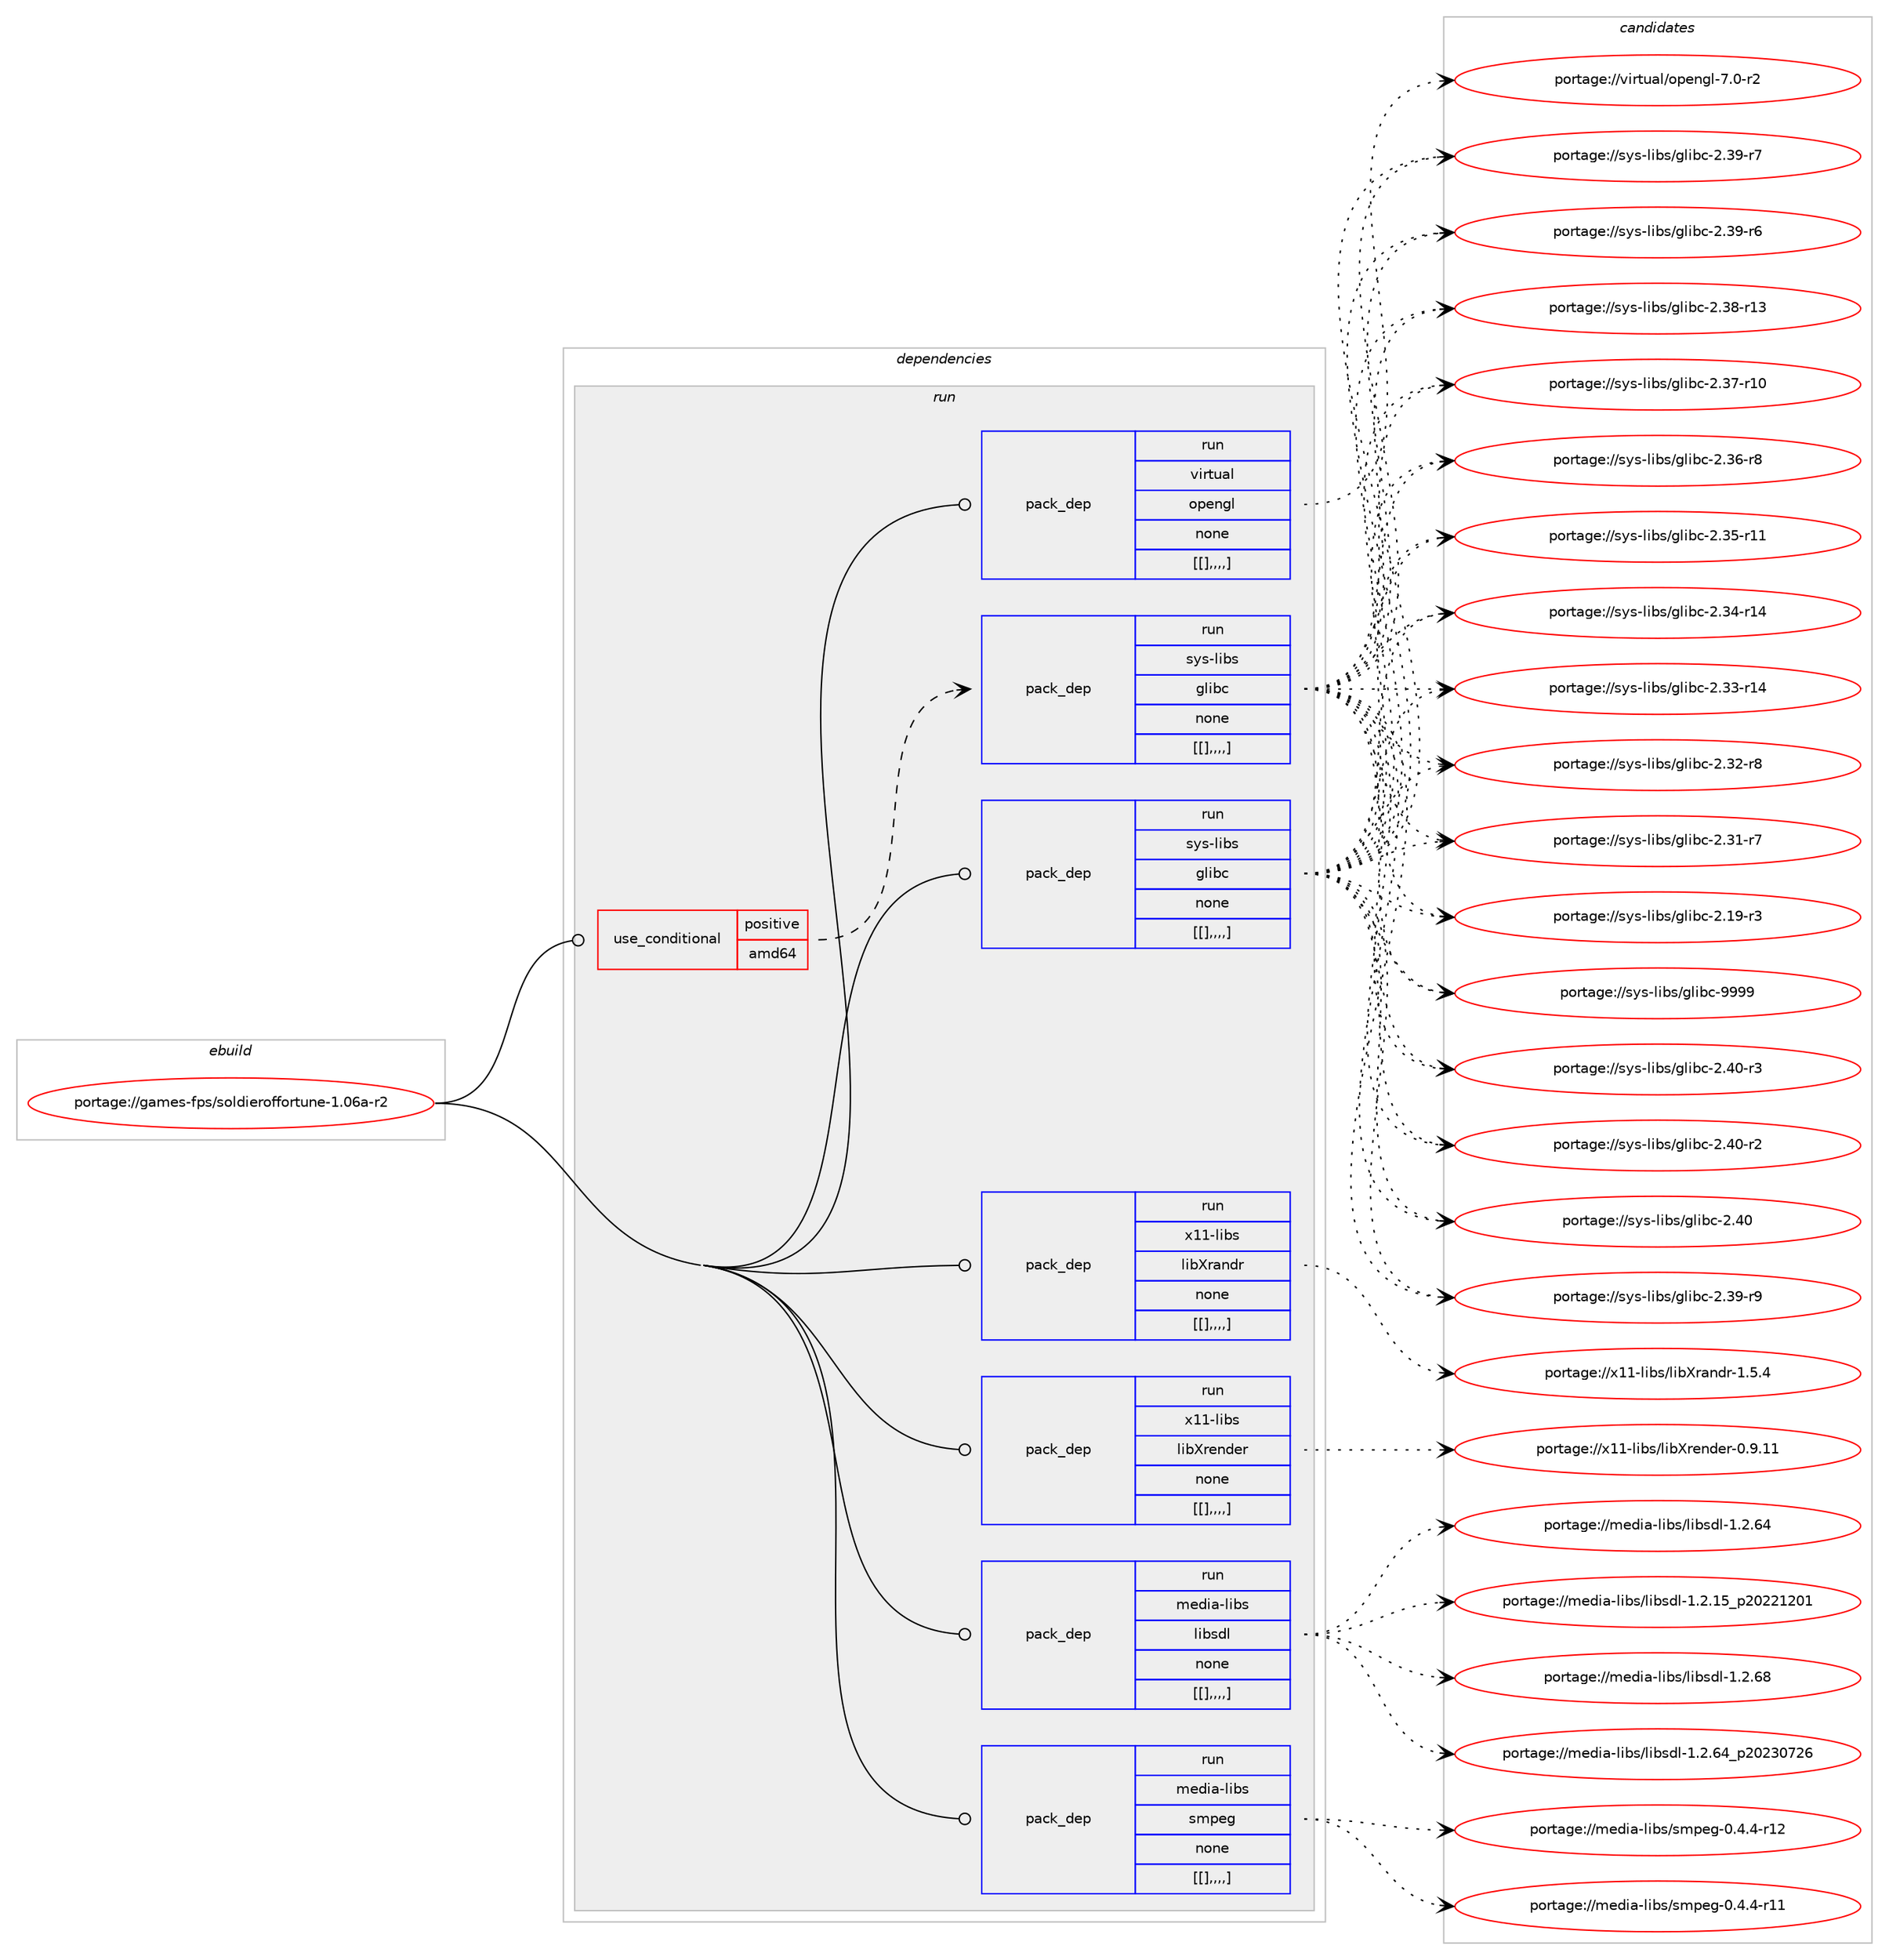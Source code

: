 digraph prolog {

# *************
# Graph options
# *************

newrank=true;
concentrate=true;
compound=true;
graph [rankdir=LR,fontname=Helvetica,fontsize=10,ranksep=1.5];#, ranksep=2.5, nodesep=0.2];
edge  [arrowhead=vee];
node  [fontname=Helvetica,fontsize=10];

# **********
# The ebuild
# **********

subgraph cluster_leftcol {
color=gray;
label=<<i>ebuild</i>>;
id [label="portage://games-fps/soldieroffortune-1.06a-r2", color=red, width=4, href="../games-fps/soldieroffortune-1.06a-r2.svg"];
}

# ****************
# The dependencies
# ****************

subgraph cluster_midcol {
color=gray;
label=<<i>dependencies</i>>;
subgraph cluster_compile {
fillcolor="#eeeeee";
style=filled;
label=<<i>compile</i>>;
}
subgraph cluster_compileandrun {
fillcolor="#eeeeee";
style=filled;
label=<<i>compile and run</i>>;
}
subgraph cluster_run {
fillcolor="#eeeeee";
style=filled;
label=<<i>run</i>>;
subgraph cond65922 {
dependency234257 [label=<<TABLE BORDER="0" CELLBORDER="1" CELLSPACING="0" CELLPADDING="4"><TR><TD ROWSPAN="3" CELLPADDING="10">use_conditional</TD></TR><TR><TD>positive</TD></TR><TR><TD>amd64</TD></TR></TABLE>>, shape=none, color=red];
subgraph pack166841 {
dependency234258 [label=<<TABLE BORDER="0" CELLBORDER="1" CELLSPACING="0" CELLPADDING="4" WIDTH="220"><TR><TD ROWSPAN="6" CELLPADDING="30">pack_dep</TD></TR><TR><TD WIDTH="110">run</TD></TR><TR><TD>sys-libs</TD></TR><TR><TD>glibc</TD></TR><TR><TD>none</TD></TR><TR><TD>[[],,,,]</TD></TR></TABLE>>, shape=none, color=blue];
}
dependency234257:e -> dependency234258:w [weight=20,style="dashed",arrowhead="vee"];
}
id:e -> dependency234257:w [weight=20,style="solid",arrowhead="odot"];
subgraph pack166842 {
dependency234259 [label=<<TABLE BORDER="0" CELLBORDER="1" CELLSPACING="0" CELLPADDING="4" WIDTH="220"><TR><TD ROWSPAN="6" CELLPADDING="30">pack_dep</TD></TR><TR><TD WIDTH="110">run</TD></TR><TR><TD>media-libs</TD></TR><TR><TD>libsdl</TD></TR><TR><TD>none</TD></TR><TR><TD>[[],,,,]</TD></TR></TABLE>>, shape=none, color=blue];
}
id:e -> dependency234259:w [weight=20,style="solid",arrowhead="odot"];
subgraph pack166843 {
dependency234260 [label=<<TABLE BORDER="0" CELLBORDER="1" CELLSPACING="0" CELLPADDING="4" WIDTH="220"><TR><TD ROWSPAN="6" CELLPADDING="30">pack_dep</TD></TR><TR><TD WIDTH="110">run</TD></TR><TR><TD>media-libs</TD></TR><TR><TD>smpeg</TD></TR><TR><TD>none</TD></TR><TR><TD>[[],,,,]</TD></TR></TABLE>>, shape=none, color=blue];
}
id:e -> dependency234260:w [weight=20,style="solid",arrowhead="odot"];
subgraph pack166844 {
dependency234261 [label=<<TABLE BORDER="0" CELLBORDER="1" CELLSPACING="0" CELLPADDING="4" WIDTH="220"><TR><TD ROWSPAN="6" CELLPADDING="30">pack_dep</TD></TR><TR><TD WIDTH="110">run</TD></TR><TR><TD>sys-libs</TD></TR><TR><TD>glibc</TD></TR><TR><TD>none</TD></TR><TR><TD>[[],,,,]</TD></TR></TABLE>>, shape=none, color=blue];
}
id:e -> dependency234261:w [weight=20,style="solid",arrowhead="odot"];
subgraph pack166845 {
dependency234262 [label=<<TABLE BORDER="0" CELLBORDER="1" CELLSPACING="0" CELLPADDING="4" WIDTH="220"><TR><TD ROWSPAN="6" CELLPADDING="30">pack_dep</TD></TR><TR><TD WIDTH="110">run</TD></TR><TR><TD>virtual</TD></TR><TR><TD>opengl</TD></TR><TR><TD>none</TD></TR><TR><TD>[[],,,,]</TD></TR></TABLE>>, shape=none, color=blue];
}
id:e -> dependency234262:w [weight=20,style="solid",arrowhead="odot"];
subgraph pack166846 {
dependency234263 [label=<<TABLE BORDER="0" CELLBORDER="1" CELLSPACING="0" CELLPADDING="4" WIDTH="220"><TR><TD ROWSPAN="6" CELLPADDING="30">pack_dep</TD></TR><TR><TD WIDTH="110">run</TD></TR><TR><TD>x11-libs</TD></TR><TR><TD>libXrandr</TD></TR><TR><TD>none</TD></TR><TR><TD>[[],,,,]</TD></TR></TABLE>>, shape=none, color=blue];
}
id:e -> dependency234263:w [weight=20,style="solid",arrowhead="odot"];
subgraph pack166847 {
dependency234264 [label=<<TABLE BORDER="0" CELLBORDER="1" CELLSPACING="0" CELLPADDING="4" WIDTH="220"><TR><TD ROWSPAN="6" CELLPADDING="30">pack_dep</TD></TR><TR><TD WIDTH="110">run</TD></TR><TR><TD>x11-libs</TD></TR><TR><TD>libXrender</TD></TR><TR><TD>none</TD></TR><TR><TD>[[],,,,]</TD></TR></TABLE>>, shape=none, color=blue];
}
id:e -> dependency234264:w [weight=20,style="solid",arrowhead="odot"];
}
}

# **************
# The candidates
# **************

subgraph cluster_choices {
rank=same;
color=gray;
label=<<i>candidates</i>>;

subgraph choice166841 {
color=black;
nodesep=1;
choice11512111545108105981154710310810598994557575757 [label="portage://sys-libs/glibc-9999", color=red, width=4,href="../sys-libs/glibc-9999.svg"];
choice115121115451081059811547103108105989945504652484511451 [label="portage://sys-libs/glibc-2.40-r3", color=red, width=4,href="../sys-libs/glibc-2.40-r3.svg"];
choice115121115451081059811547103108105989945504652484511450 [label="portage://sys-libs/glibc-2.40-r2", color=red, width=4,href="../sys-libs/glibc-2.40-r2.svg"];
choice11512111545108105981154710310810598994550465248 [label="portage://sys-libs/glibc-2.40", color=red, width=4,href="../sys-libs/glibc-2.40.svg"];
choice115121115451081059811547103108105989945504651574511457 [label="portage://sys-libs/glibc-2.39-r9", color=red, width=4,href="../sys-libs/glibc-2.39-r9.svg"];
choice115121115451081059811547103108105989945504651574511455 [label="portage://sys-libs/glibc-2.39-r7", color=red, width=4,href="../sys-libs/glibc-2.39-r7.svg"];
choice115121115451081059811547103108105989945504651574511454 [label="portage://sys-libs/glibc-2.39-r6", color=red, width=4,href="../sys-libs/glibc-2.39-r6.svg"];
choice11512111545108105981154710310810598994550465156451144951 [label="portage://sys-libs/glibc-2.38-r13", color=red, width=4,href="../sys-libs/glibc-2.38-r13.svg"];
choice11512111545108105981154710310810598994550465155451144948 [label="portage://sys-libs/glibc-2.37-r10", color=red, width=4,href="../sys-libs/glibc-2.37-r10.svg"];
choice115121115451081059811547103108105989945504651544511456 [label="portage://sys-libs/glibc-2.36-r8", color=red, width=4,href="../sys-libs/glibc-2.36-r8.svg"];
choice11512111545108105981154710310810598994550465153451144949 [label="portage://sys-libs/glibc-2.35-r11", color=red, width=4,href="../sys-libs/glibc-2.35-r11.svg"];
choice11512111545108105981154710310810598994550465152451144952 [label="portage://sys-libs/glibc-2.34-r14", color=red, width=4,href="../sys-libs/glibc-2.34-r14.svg"];
choice11512111545108105981154710310810598994550465151451144952 [label="portage://sys-libs/glibc-2.33-r14", color=red, width=4,href="../sys-libs/glibc-2.33-r14.svg"];
choice115121115451081059811547103108105989945504651504511456 [label="portage://sys-libs/glibc-2.32-r8", color=red, width=4,href="../sys-libs/glibc-2.32-r8.svg"];
choice115121115451081059811547103108105989945504651494511455 [label="portage://sys-libs/glibc-2.31-r7", color=red, width=4,href="../sys-libs/glibc-2.31-r7.svg"];
choice115121115451081059811547103108105989945504649574511451 [label="portage://sys-libs/glibc-2.19-r3", color=red, width=4,href="../sys-libs/glibc-2.19-r3.svg"];
dependency234258:e -> choice11512111545108105981154710310810598994557575757:w [style=dotted,weight="100"];
dependency234258:e -> choice115121115451081059811547103108105989945504652484511451:w [style=dotted,weight="100"];
dependency234258:e -> choice115121115451081059811547103108105989945504652484511450:w [style=dotted,weight="100"];
dependency234258:e -> choice11512111545108105981154710310810598994550465248:w [style=dotted,weight="100"];
dependency234258:e -> choice115121115451081059811547103108105989945504651574511457:w [style=dotted,weight="100"];
dependency234258:e -> choice115121115451081059811547103108105989945504651574511455:w [style=dotted,weight="100"];
dependency234258:e -> choice115121115451081059811547103108105989945504651574511454:w [style=dotted,weight="100"];
dependency234258:e -> choice11512111545108105981154710310810598994550465156451144951:w [style=dotted,weight="100"];
dependency234258:e -> choice11512111545108105981154710310810598994550465155451144948:w [style=dotted,weight="100"];
dependency234258:e -> choice115121115451081059811547103108105989945504651544511456:w [style=dotted,weight="100"];
dependency234258:e -> choice11512111545108105981154710310810598994550465153451144949:w [style=dotted,weight="100"];
dependency234258:e -> choice11512111545108105981154710310810598994550465152451144952:w [style=dotted,weight="100"];
dependency234258:e -> choice11512111545108105981154710310810598994550465151451144952:w [style=dotted,weight="100"];
dependency234258:e -> choice115121115451081059811547103108105989945504651504511456:w [style=dotted,weight="100"];
dependency234258:e -> choice115121115451081059811547103108105989945504651494511455:w [style=dotted,weight="100"];
dependency234258:e -> choice115121115451081059811547103108105989945504649574511451:w [style=dotted,weight="100"];
}
subgraph choice166842 {
color=black;
nodesep=1;
choice109101100105974510810598115471081059811510010845494650465456 [label="portage://media-libs/libsdl-1.2.68", color=red, width=4,href="../media-libs/libsdl-1.2.68.svg"];
choice109101100105974510810598115471081059811510010845494650465452951125048505148555054 [label="portage://media-libs/libsdl-1.2.64_p20230726", color=red, width=4,href="../media-libs/libsdl-1.2.64_p20230726.svg"];
choice109101100105974510810598115471081059811510010845494650465452 [label="portage://media-libs/libsdl-1.2.64", color=red, width=4,href="../media-libs/libsdl-1.2.64.svg"];
choice109101100105974510810598115471081059811510010845494650464953951125048505049504849 [label="portage://media-libs/libsdl-1.2.15_p20221201", color=red, width=4,href="../media-libs/libsdl-1.2.15_p20221201.svg"];
dependency234259:e -> choice109101100105974510810598115471081059811510010845494650465456:w [style=dotted,weight="100"];
dependency234259:e -> choice109101100105974510810598115471081059811510010845494650465452951125048505148555054:w [style=dotted,weight="100"];
dependency234259:e -> choice109101100105974510810598115471081059811510010845494650465452:w [style=dotted,weight="100"];
dependency234259:e -> choice109101100105974510810598115471081059811510010845494650464953951125048505049504849:w [style=dotted,weight="100"];
}
subgraph choice166843 {
color=black;
nodesep=1;
choice10910110010597451081059811547115109112101103454846524652451144950 [label="portage://media-libs/smpeg-0.4.4-r12", color=red, width=4,href="../media-libs/smpeg-0.4.4-r12.svg"];
choice10910110010597451081059811547115109112101103454846524652451144949 [label="portage://media-libs/smpeg-0.4.4-r11", color=red, width=4,href="../media-libs/smpeg-0.4.4-r11.svg"];
dependency234260:e -> choice10910110010597451081059811547115109112101103454846524652451144950:w [style=dotted,weight="100"];
dependency234260:e -> choice10910110010597451081059811547115109112101103454846524652451144949:w [style=dotted,weight="100"];
}
subgraph choice166844 {
color=black;
nodesep=1;
choice11512111545108105981154710310810598994557575757 [label="portage://sys-libs/glibc-9999", color=red, width=4,href="../sys-libs/glibc-9999.svg"];
choice115121115451081059811547103108105989945504652484511451 [label="portage://sys-libs/glibc-2.40-r3", color=red, width=4,href="../sys-libs/glibc-2.40-r3.svg"];
choice115121115451081059811547103108105989945504652484511450 [label="portage://sys-libs/glibc-2.40-r2", color=red, width=4,href="../sys-libs/glibc-2.40-r2.svg"];
choice11512111545108105981154710310810598994550465248 [label="portage://sys-libs/glibc-2.40", color=red, width=4,href="../sys-libs/glibc-2.40.svg"];
choice115121115451081059811547103108105989945504651574511457 [label="portage://sys-libs/glibc-2.39-r9", color=red, width=4,href="../sys-libs/glibc-2.39-r9.svg"];
choice115121115451081059811547103108105989945504651574511455 [label="portage://sys-libs/glibc-2.39-r7", color=red, width=4,href="../sys-libs/glibc-2.39-r7.svg"];
choice115121115451081059811547103108105989945504651574511454 [label="portage://sys-libs/glibc-2.39-r6", color=red, width=4,href="../sys-libs/glibc-2.39-r6.svg"];
choice11512111545108105981154710310810598994550465156451144951 [label="portage://sys-libs/glibc-2.38-r13", color=red, width=4,href="../sys-libs/glibc-2.38-r13.svg"];
choice11512111545108105981154710310810598994550465155451144948 [label="portage://sys-libs/glibc-2.37-r10", color=red, width=4,href="../sys-libs/glibc-2.37-r10.svg"];
choice115121115451081059811547103108105989945504651544511456 [label="portage://sys-libs/glibc-2.36-r8", color=red, width=4,href="../sys-libs/glibc-2.36-r8.svg"];
choice11512111545108105981154710310810598994550465153451144949 [label="portage://sys-libs/glibc-2.35-r11", color=red, width=4,href="../sys-libs/glibc-2.35-r11.svg"];
choice11512111545108105981154710310810598994550465152451144952 [label="portage://sys-libs/glibc-2.34-r14", color=red, width=4,href="../sys-libs/glibc-2.34-r14.svg"];
choice11512111545108105981154710310810598994550465151451144952 [label="portage://sys-libs/glibc-2.33-r14", color=red, width=4,href="../sys-libs/glibc-2.33-r14.svg"];
choice115121115451081059811547103108105989945504651504511456 [label="portage://sys-libs/glibc-2.32-r8", color=red, width=4,href="../sys-libs/glibc-2.32-r8.svg"];
choice115121115451081059811547103108105989945504651494511455 [label="portage://sys-libs/glibc-2.31-r7", color=red, width=4,href="../sys-libs/glibc-2.31-r7.svg"];
choice115121115451081059811547103108105989945504649574511451 [label="portage://sys-libs/glibc-2.19-r3", color=red, width=4,href="../sys-libs/glibc-2.19-r3.svg"];
dependency234261:e -> choice11512111545108105981154710310810598994557575757:w [style=dotted,weight="100"];
dependency234261:e -> choice115121115451081059811547103108105989945504652484511451:w [style=dotted,weight="100"];
dependency234261:e -> choice115121115451081059811547103108105989945504652484511450:w [style=dotted,weight="100"];
dependency234261:e -> choice11512111545108105981154710310810598994550465248:w [style=dotted,weight="100"];
dependency234261:e -> choice115121115451081059811547103108105989945504651574511457:w [style=dotted,weight="100"];
dependency234261:e -> choice115121115451081059811547103108105989945504651574511455:w [style=dotted,weight="100"];
dependency234261:e -> choice115121115451081059811547103108105989945504651574511454:w [style=dotted,weight="100"];
dependency234261:e -> choice11512111545108105981154710310810598994550465156451144951:w [style=dotted,weight="100"];
dependency234261:e -> choice11512111545108105981154710310810598994550465155451144948:w [style=dotted,weight="100"];
dependency234261:e -> choice115121115451081059811547103108105989945504651544511456:w [style=dotted,weight="100"];
dependency234261:e -> choice11512111545108105981154710310810598994550465153451144949:w [style=dotted,weight="100"];
dependency234261:e -> choice11512111545108105981154710310810598994550465152451144952:w [style=dotted,weight="100"];
dependency234261:e -> choice11512111545108105981154710310810598994550465151451144952:w [style=dotted,weight="100"];
dependency234261:e -> choice115121115451081059811547103108105989945504651504511456:w [style=dotted,weight="100"];
dependency234261:e -> choice115121115451081059811547103108105989945504651494511455:w [style=dotted,weight="100"];
dependency234261:e -> choice115121115451081059811547103108105989945504649574511451:w [style=dotted,weight="100"];
}
subgraph choice166845 {
color=black;
nodesep=1;
choice1181051141161179710847111112101110103108455546484511450 [label="portage://virtual/opengl-7.0-r2", color=red, width=4,href="../virtual/opengl-7.0-r2.svg"];
dependency234262:e -> choice1181051141161179710847111112101110103108455546484511450:w [style=dotted,weight="100"];
}
subgraph choice166846 {
color=black;
nodesep=1;
choice1204949451081059811547108105988811497110100114454946534652 [label="portage://x11-libs/libXrandr-1.5.4", color=red, width=4,href="../x11-libs/libXrandr-1.5.4.svg"];
dependency234263:e -> choice1204949451081059811547108105988811497110100114454946534652:w [style=dotted,weight="100"];
}
subgraph choice166847 {
color=black;
nodesep=1;
choice1204949451081059811547108105988811410111010010111445484657464949 [label="portage://x11-libs/libXrender-0.9.11", color=red, width=4,href="../x11-libs/libXrender-0.9.11.svg"];
dependency234264:e -> choice1204949451081059811547108105988811410111010010111445484657464949:w [style=dotted,weight="100"];
}
}

}
